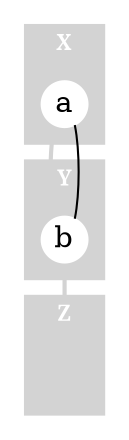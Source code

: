 graph M001 {

	compound=true;

	subgraph cluster0 {
		node [style=filled, shape=circle, color=white, height=0.3, width=0.3, margin=0.0];

		style=filled;
		color=lightgrey;

		fontcolor=white;
		fontname=bold;
		fontsize=10;

		label="X";

		a;
	}

	subgraph cluster1 {
		node [style=filled, shape=circle, color=white, height=0.3, width=0.3, margin=0.0];

		style=filled;
		color=lightgrey;

		fontcolor=white;
		fontname=bold;
		fontsize=10;

		label="Y";

		b;
	}

	subgraph cluster2 {
		node [style=filled, shape=circle, color=white, height=0.3, width=0.3, margin=0.0];

		style=filled;
		color=lightgrey;

		fontcolor=white;
		fontname=bold;
		fontsize=10;

		label="Z";

		cluster2 [style=invis, label="", height=0.3, width=0.3];
	}

	a -- b [ltail=cluster0, lhead=cluster1, penwidth=2, color=lightgrey];
	b -- cluster2 [ltail=cluster1, lhead=cluster2, penwidth=2, color=lightgrey];
	a -- b;
}


